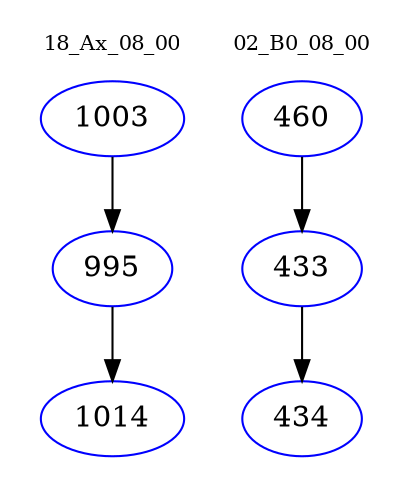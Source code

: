 digraph{
subgraph cluster_0 {
color = white
label = "18_Ax_08_00";
fontsize=10;
T0_1003 [label="1003", color="blue"]
T0_1003 -> T0_995 [color="black"]
T0_995 [label="995", color="blue"]
T0_995 -> T0_1014 [color="black"]
T0_1014 [label="1014", color="blue"]
}
subgraph cluster_1 {
color = white
label = "02_B0_08_00";
fontsize=10;
T1_460 [label="460", color="blue"]
T1_460 -> T1_433 [color="black"]
T1_433 [label="433", color="blue"]
T1_433 -> T1_434 [color="black"]
T1_434 [label="434", color="blue"]
}
}
